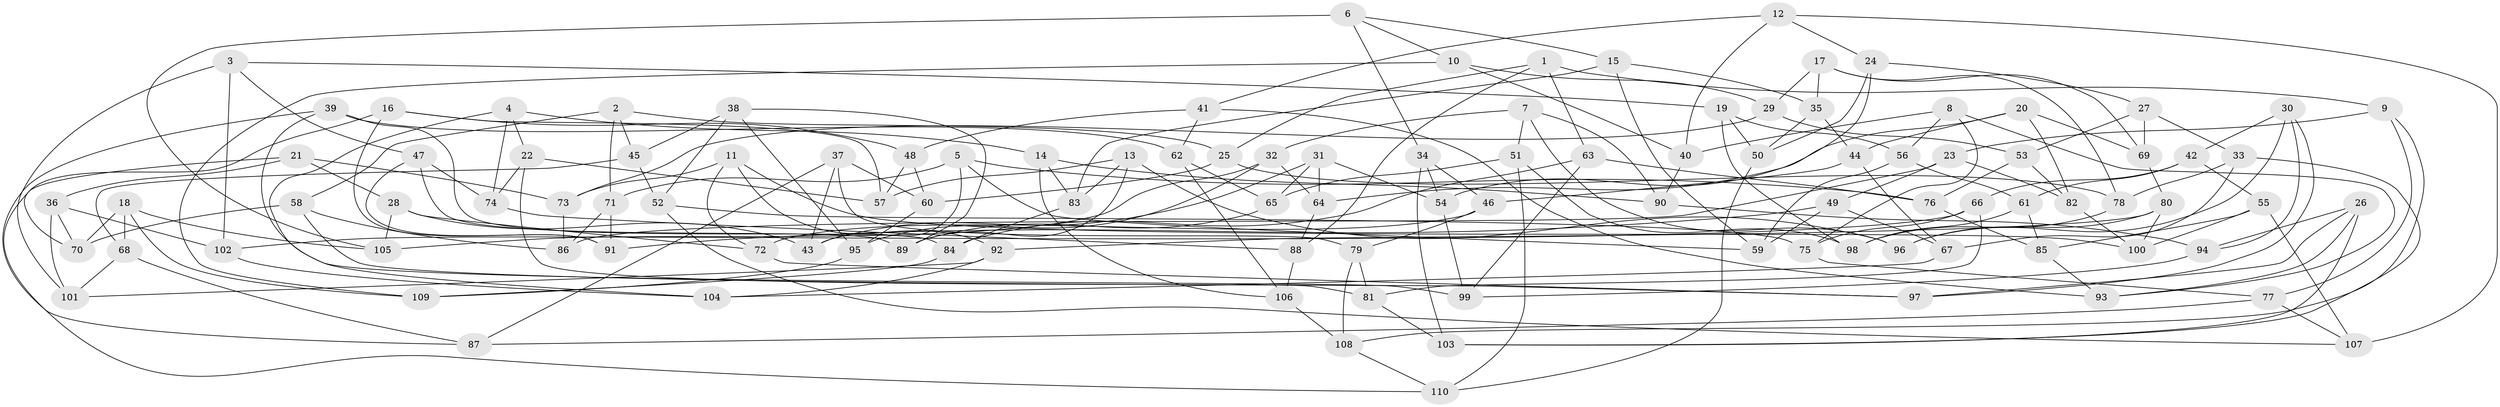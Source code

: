 // coarse degree distribution, {4: 0.7792207792207793, 3: 0.05194805194805195, 6: 0.025974025974025976, 5: 0.05194805194805195, 9: 0.025974025974025976, 7: 0.03896103896103896, 8: 0.012987012987012988, 15: 0.012987012987012988}
// Generated by graph-tools (version 1.1) at 2025/03/03/04/25 22:03:56]
// undirected, 110 vertices, 220 edges
graph export_dot {
graph [start="1"]
  node [color=gray90,style=filled];
  1;
  2;
  3;
  4;
  5;
  6;
  7;
  8;
  9;
  10;
  11;
  12;
  13;
  14;
  15;
  16;
  17;
  18;
  19;
  20;
  21;
  22;
  23;
  24;
  25;
  26;
  27;
  28;
  29;
  30;
  31;
  32;
  33;
  34;
  35;
  36;
  37;
  38;
  39;
  40;
  41;
  42;
  43;
  44;
  45;
  46;
  47;
  48;
  49;
  50;
  51;
  52;
  53;
  54;
  55;
  56;
  57;
  58;
  59;
  60;
  61;
  62;
  63;
  64;
  65;
  66;
  67;
  68;
  69;
  70;
  71;
  72;
  73;
  74;
  75;
  76;
  77;
  78;
  79;
  80;
  81;
  82;
  83;
  84;
  85;
  86;
  87;
  88;
  89;
  90;
  91;
  92;
  93;
  94;
  95;
  96;
  97;
  98;
  99;
  100;
  101;
  102;
  103;
  104;
  105;
  106;
  107;
  108;
  109;
  110;
  1 -- 88;
  1 -- 63;
  1 -- 25;
  1 -- 9;
  2 -- 25;
  2 -- 45;
  2 -- 71;
  2 -- 58;
  3 -- 101;
  3 -- 47;
  3 -- 19;
  3 -- 102;
  4 -- 74;
  4 -- 104;
  4 -- 14;
  4 -- 22;
  5 -- 43;
  5 -- 71;
  5 -- 76;
  5 -- 59;
  6 -- 34;
  6 -- 15;
  6 -- 10;
  6 -- 105;
  7 -- 90;
  7 -- 96;
  7 -- 51;
  7 -- 32;
  8 -- 75;
  8 -- 40;
  8 -- 56;
  8 -- 93;
  9 -- 77;
  9 -- 23;
  9 -- 108;
  10 -- 40;
  10 -- 109;
  10 -- 29;
  11 -- 92;
  11 -- 72;
  11 -- 73;
  11 -- 100;
  12 -- 40;
  12 -- 24;
  12 -- 41;
  12 -- 107;
  13 -- 83;
  13 -- 57;
  13 -- 89;
  13 -- 96;
  14 -- 90;
  14 -- 83;
  14 -- 106;
  15 -- 83;
  15 -- 59;
  15 -- 35;
  16 -- 91;
  16 -- 48;
  16 -- 70;
  16 -- 57;
  17 -- 29;
  17 -- 78;
  17 -- 69;
  17 -- 35;
  18 -- 109;
  18 -- 105;
  18 -- 70;
  18 -- 68;
  19 -- 98;
  19 -- 50;
  19 -- 56;
  20 -- 82;
  20 -- 69;
  20 -- 64;
  20 -- 44;
  21 -- 28;
  21 -- 73;
  21 -- 36;
  21 -- 110;
  22 -- 81;
  22 -- 57;
  22 -- 74;
  23 -- 86;
  23 -- 82;
  23 -- 49;
  24 -- 50;
  24 -- 54;
  24 -- 27;
  25 -- 60;
  25 -- 78;
  26 -- 97;
  26 -- 94;
  26 -- 93;
  26 -- 103;
  27 -- 53;
  27 -- 69;
  27 -- 33;
  28 -- 43;
  28 -- 105;
  28 -- 72;
  29 -- 73;
  29 -- 53;
  30 -- 42;
  30 -- 94;
  30 -- 97;
  30 -- 96;
  31 -- 54;
  31 -- 43;
  31 -- 64;
  31 -- 65;
  32 -- 95;
  32 -- 105;
  32 -- 64;
  33 -- 78;
  33 -- 103;
  33 -- 67;
  34 -- 46;
  34 -- 54;
  34 -- 103;
  35 -- 44;
  35 -- 50;
  36 -- 70;
  36 -- 101;
  36 -- 102;
  37 -- 60;
  37 -- 79;
  37 -- 87;
  37 -- 43;
  38 -- 89;
  38 -- 52;
  38 -- 45;
  38 -- 95;
  39 -- 84;
  39 -- 99;
  39 -- 62;
  39 -- 87;
  40 -- 90;
  41 -- 62;
  41 -- 93;
  41 -- 48;
  42 -- 66;
  42 -- 55;
  42 -- 61;
  44 -- 67;
  44 -- 46;
  45 -- 68;
  45 -- 52;
  46 -- 79;
  46 -- 72;
  47 -- 89;
  47 -- 74;
  47 -- 91;
  48 -- 60;
  48 -- 57;
  49 -- 91;
  49 -- 59;
  49 -- 67;
  50 -- 110;
  51 -- 98;
  51 -- 65;
  51 -- 110;
  52 -- 107;
  52 -- 75;
  53 -- 82;
  53 -- 76;
  54 -- 99;
  55 -- 107;
  55 -- 85;
  55 -- 100;
  56 -- 61;
  56 -- 59;
  58 -- 70;
  58 -- 86;
  58 -- 97;
  60 -- 95;
  61 -- 98;
  61 -- 85;
  62 -- 106;
  62 -- 65;
  63 -- 99;
  63 -- 76;
  63 -- 84;
  64 -- 88;
  65 -- 89;
  66 -- 75;
  66 -- 81;
  66 -- 102;
  67 -- 104;
  68 -- 101;
  68 -- 87;
  69 -- 80;
  71 -- 86;
  71 -- 91;
  72 -- 97;
  73 -- 86;
  74 -- 88;
  75 -- 77;
  76 -- 85;
  77 -- 87;
  77 -- 107;
  78 -- 98;
  79 -- 81;
  79 -- 108;
  80 -- 100;
  80 -- 92;
  80 -- 96;
  81 -- 103;
  82 -- 100;
  83 -- 84;
  84 -- 109;
  85 -- 93;
  88 -- 106;
  90 -- 94;
  92 -- 104;
  92 -- 101;
  94 -- 99;
  95 -- 109;
  102 -- 104;
  106 -- 108;
  108 -- 110;
}

